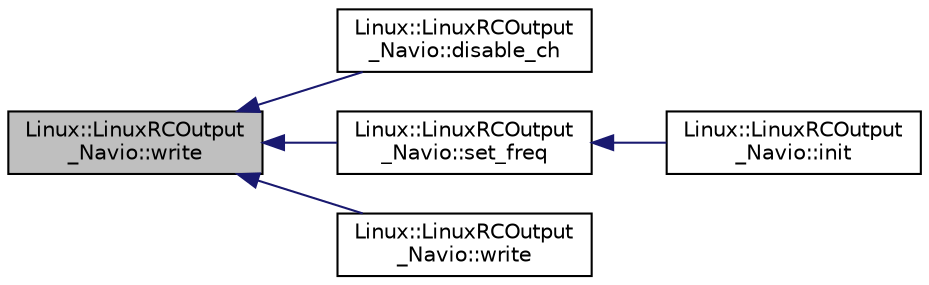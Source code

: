 digraph "Linux::LinuxRCOutput_Navio::write"
{
 // INTERACTIVE_SVG=YES
  edge [fontname="Helvetica",fontsize="10",labelfontname="Helvetica",labelfontsize="10"];
  node [fontname="Helvetica",fontsize="10",shape=record];
  rankdir="LR";
  Node1 [label="Linux::LinuxRCOutput\l_Navio::write",height=0.2,width=0.4,color="black", fillcolor="grey75", style="filled" fontcolor="black"];
  Node1 -> Node2 [dir="back",color="midnightblue",fontsize="10",style="solid",fontname="Helvetica"];
  Node2 [label="Linux::LinuxRCOutput\l_Navio::disable_ch",height=0.2,width=0.4,color="black", fillcolor="white", style="filled",URL="$classLinux_1_1LinuxRCOutput__Navio.html#a945b190c71c200df487c06cb99ce46d2"];
  Node1 -> Node3 [dir="back",color="midnightblue",fontsize="10",style="solid",fontname="Helvetica"];
  Node3 [label="Linux::LinuxRCOutput\l_Navio::set_freq",height=0.2,width=0.4,color="black", fillcolor="white", style="filled",URL="$classLinux_1_1LinuxRCOutput__Navio.html#a3a0b61d36fc041236058d65f62a8e751"];
  Node3 -> Node4 [dir="back",color="midnightblue",fontsize="10",style="solid",fontname="Helvetica"];
  Node4 [label="Linux::LinuxRCOutput\l_Navio::init",height=0.2,width=0.4,color="black", fillcolor="white", style="filled",URL="$classLinux_1_1LinuxRCOutput__Navio.html#af499aa521845cdedd35be326cafeabe4"];
  Node1 -> Node5 [dir="back",color="midnightblue",fontsize="10",style="solid",fontname="Helvetica"];
  Node5 [label="Linux::LinuxRCOutput\l_Navio::write",height=0.2,width=0.4,color="black", fillcolor="white", style="filled",URL="$classLinux_1_1LinuxRCOutput__Navio.html#a1bcaeb8c78f70909775d3ec0297bdcfb"];
}

